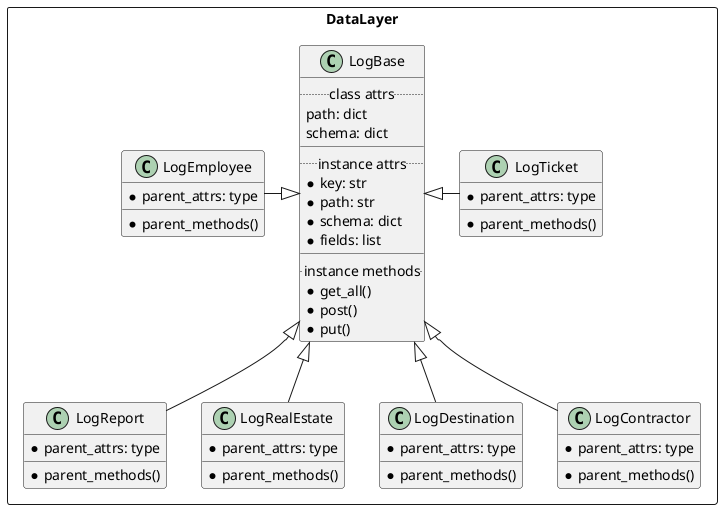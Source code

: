 @startuml DataLayer Class Diagram

hide empty methods
hide empty members
skinparam groupInheritance 1

package DataLayer <<Rectangle>>{
    class LogBase{
        ..class attrs..
        path: dict
        schema: dict
        __
        ..instance attrs..
        * key: str
        * path: str
        * schema: dict
        * fields: list
        __
        ..instance methods..
        * get_all()
        * post()
        * put()
    }

    class LogEmployee{
        * parent_attrs: type
        * parent_methods()
    }

    class LogTicket{
        * parent_attrs: type
        * parent_methods()
    }

    class LogReport{
        * parent_attrs: type
        * parent_methods()
    }

    class LogRealEstate{
        * parent_attrs: type
        * parent_methods()
    }

    class LogDestination{
        * parent_attrs: type
        * parent_methods()
    }

    class LogContractor{
        * parent_attrs: type
        * parent_methods()
    }

    LogBase <|-left- LogEmployee 
    LogBase <|-- LogRealEstate
    LogBase <|-right- LogTicket 
    LogBase <|-- LogReport 
    LogBase <|-- LogDestination
    LogBase <|-- LogContractor
}

@enduml